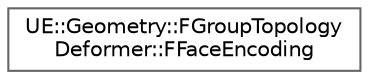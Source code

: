 digraph "Graphical Class Hierarchy"
{
 // INTERACTIVE_SVG=YES
 // LATEX_PDF_SIZE
  bgcolor="transparent";
  edge [fontname=Helvetica,fontsize=10,labelfontname=Helvetica,labelfontsize=10];
  node [fontname=Helvetica,fontsize=10,shape=box,height=0.2,width=0.4];
  rankdir="LR";
  Node0 [id="Node000000",label="UE::Geometry::FGroupTopology\lDeformer::FFaceEncoding",height=0.2,width=0.4,color="grey40", fillcolor="white", style="filled",URL="$dc/da4/structUE_1_1Geometry_1_1FGroupTopologyDeformer_1_1FFaceEncoding.html",tooltip=" "];
}
